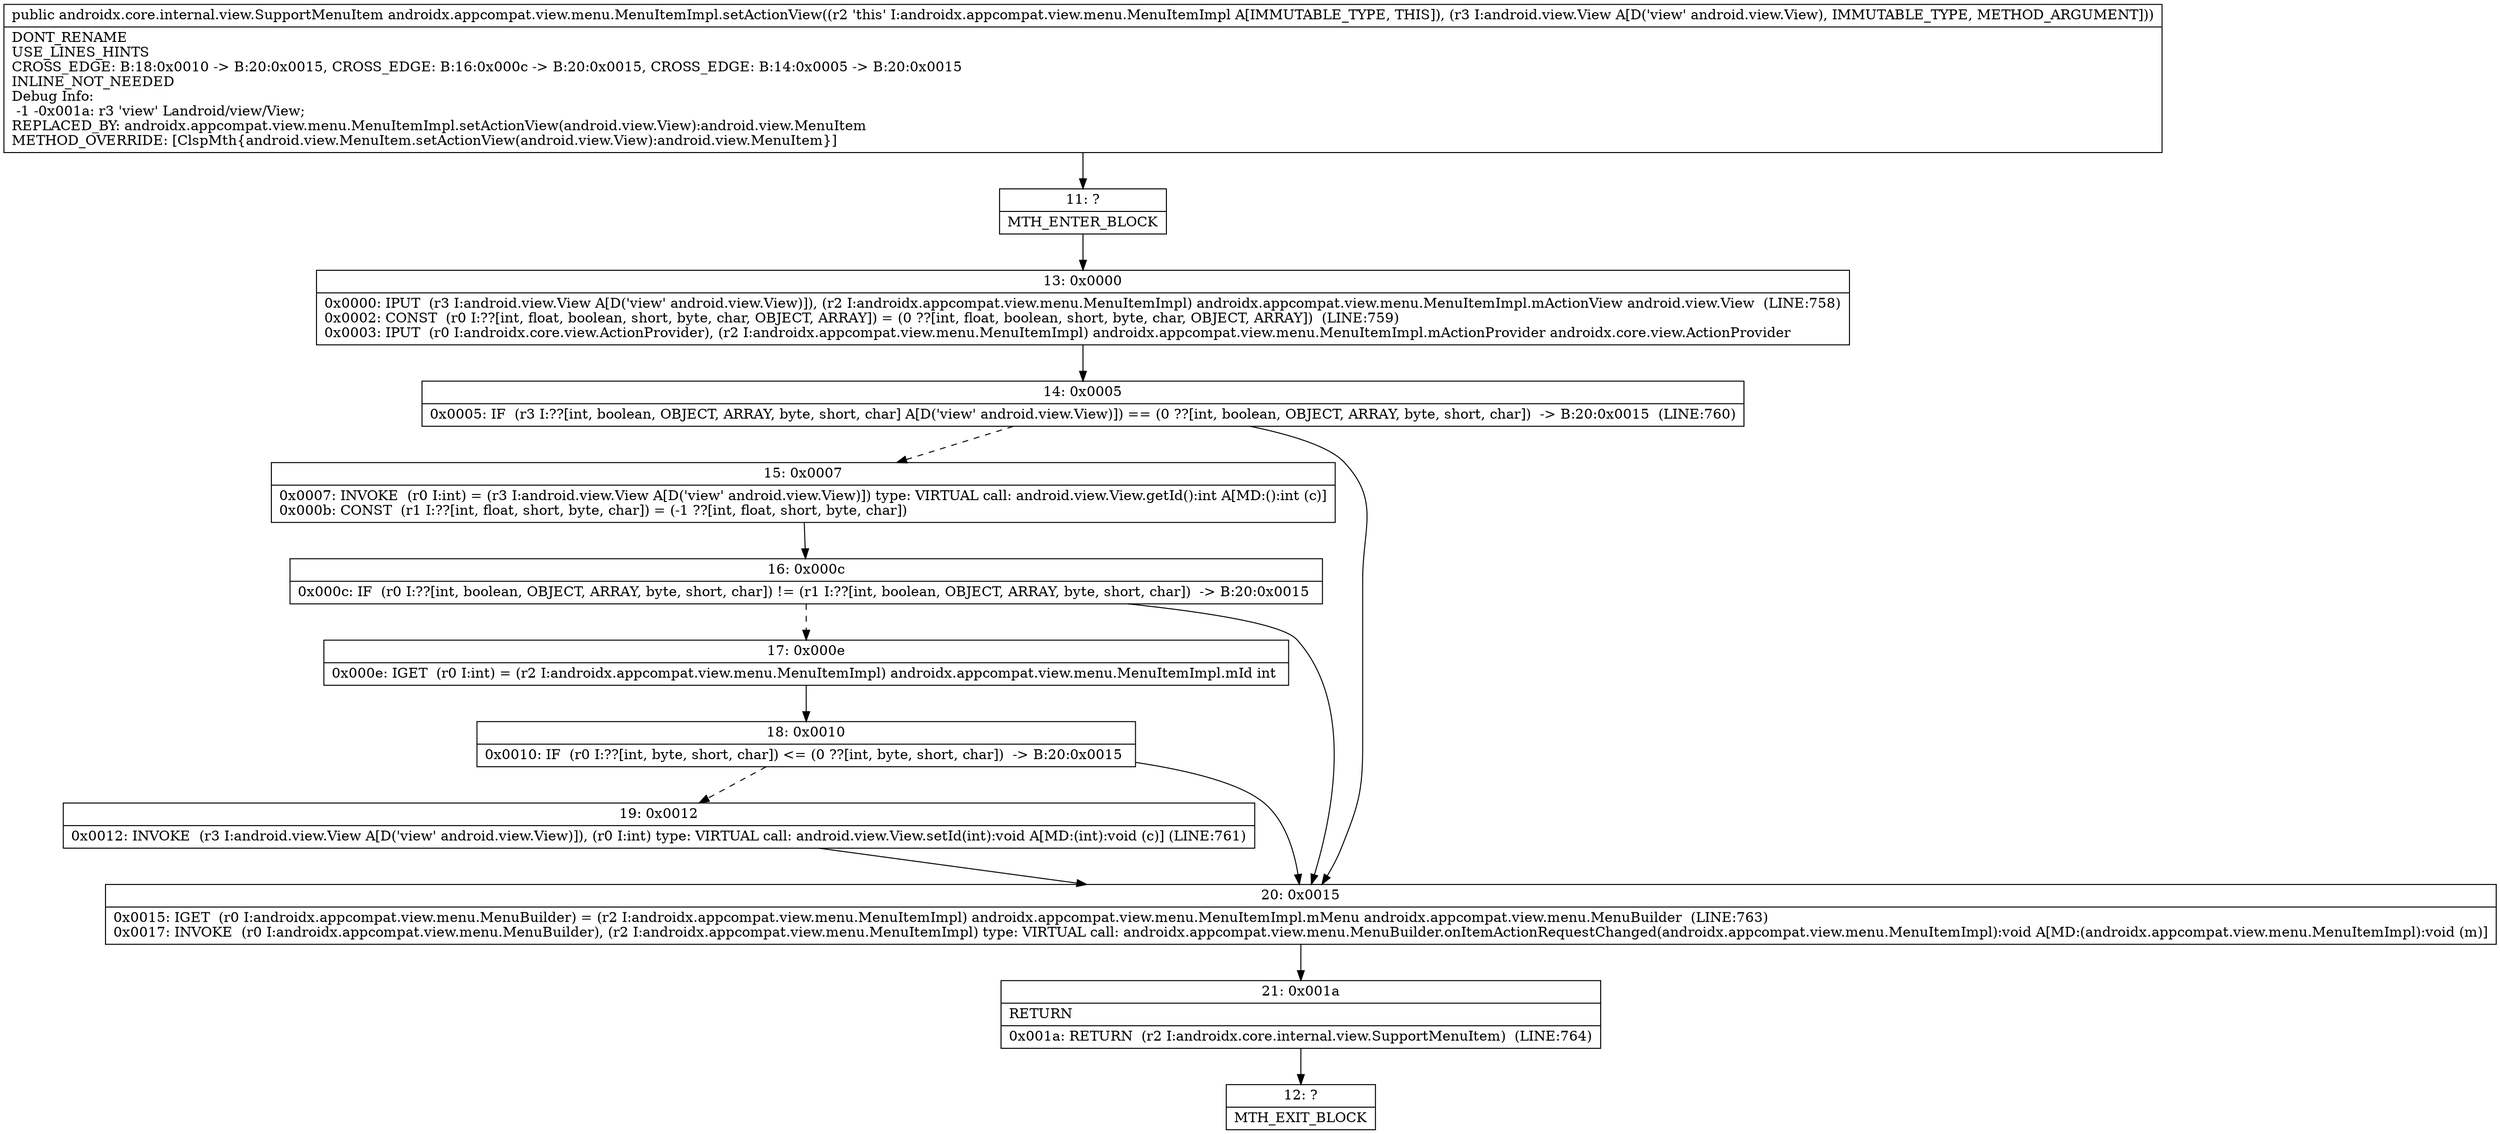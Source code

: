 digraph "CFG forandroidx.appcompat.view.menu.MenuItemImpl.setActionView(Landroid\/view\/View;)Landroidx\/core\/internal\/view\/SupportMenuItem;" {
Node_11 [shape=record,label="{11\:\ ?|MTH_ENTER_BLOCK\l}"];
Node_13 [shape=record,label="{13\:\ 0x0000|0x0000: IPUT  (r3 I:android.view.View A[D('view' android.view.View)]), (r2 I:androidx.appcompat.view.menu.MenuItemImpl) androidx.appcompat.view.menu.MenuItemImpl.mActionView android.view.View  (LINE:758)\l0x0002: CONST  (r0 I:??[int, float, boolean, short, byte, char, OBJECT, ARRAY]) = (0 ??[int, float, boolean, short, byte, char, OBJECT, ARRAY])  (LINE:759)\l0x0003: IPUT  (r0 I:androidx.core.view.ActionProvider), (r2 I:androidx.appcompat.view.menu.MenuItemImpl) androidx.appcompat.view.menu.MenuItemImpl.mActionProvider androidx.core.view.ActionProvider \l}"];
Node_14 [shape=record,label="{14\:\ 0x0005|0x0005: IF  (r3 I:??[int, boolean, OBJECT, ARRAY, byte, short, char] A[D('view' android.view.View)]) == (0 ??[int, boolean, OBJECT, ARRAY, byte, short, char])  \-\> B:20:0x0015  (LINE:760)\l}"];
Node_15 [shape=record,label="{15\:\ 0x0007|0x0007: INVOKE  (r0 I:int) = (r3 I:android.view.View A[D('view' android.view.View)]) type: VIRTUAL call: android.view.View.getId():int A[MD:():int (c)]\l0x000b: CONST  (r1 I:??[int, float, short, byte, char]) = (\-1 ??[int, float, short, byte, char]) \l}"];
Node_16 [shape=record,label="{16\:\ 0x000c|0x000c: IF  (r0 I:??[int, boolean, OBJECT, ARRAY, byte, short, char]) != (r1 I:??[int, boolean, OBJECT, ARRAY, byte, short, char])  \-\> B:20:0x0015 \l}"];
Node_17 [shape=record,label="{17\:\ 0x000e|0x000e: IGET  (r0 I:int) = (r2 I:androidx.appcompat.view.menu.MenuItemImpl) androidx.appcompat.view.menu.MenuItemImpl.mId int \l}"];
Node_18 [shape=record,label="{18\:\ 0x0010|0x0010: IF  (r0 I:??[int, byte, short, char]) \<= (0 ??[int, byte, short, char])  \-\> B:20:0x0015 \l}"];
Node_19 [shape=record,label="{19\:\ 0x0012|0x0012: INVOKE  (r3 I:android.view.View A[D('view' android.view.View)]), (r0 I:int) type: VIRTUAL call: android.view.View.setId(int):void A[MD:(int):void (c)] (LINE:761)\l}"];
Node_20 [shape=record,label="{20\:\ 0x0015|0x0015: IGET  (r0 I:androidx.appcompat.view.menu.MenuBuilder) = (r2 I:androidx.appcompat.view.menu.MenuItemImpl) androidx.appcompat.view.menu.MenuItemImpl.mMenu androidx.appcompat.view.menu.MenuBuilder  (LINE:763)\l0x0017: INVOKE  (r0 I:androidx.appcompat.view.menu.MenuBuilder), (r2 I:androidx.appcompat.view.menu.MenuItemImpl) type: VIRTUAL call: androidx.appcompat.view.menu.MenuBuilder.onItemActionRequestChanged(androidx.appcompat.view.menu.MenuItemImpl):void A[MD:(androidx.appcompat.view.menu.MenuItemImpl):void (m)]\l}"];
Node_21 [shape=record,label="{21\:\ 0x001a|RETURN\l|0x001a: RETURN  (r2 I:androidx.core.internal.view.SupportMenuItem)  (LINE:764)\l}"];
Node_12 [shape=record,label="{12\:\ ?|MTH_EXIT_BLOCK\l}"];
MethodNode[shape=record,label="{public androidx.core.internal.view.SupportMenuItem androidx.appcompat.view.menu.MenuItemImpl.setActionView((r2 'this' I:androidx.appcompat.view.menu.MenuItemImpl A[IMMUTABLE_TYPE, THIS]), (r3 I:android.view.View A[D('view' android.view.View), IMMUTABLE_TYPE, METHOD_ARGUMENT]))  | DONT_RENAME\lUSE_LINES_HINTS\lCROSS_EDGE: B:18:0x0010 \-\> B:20:0x0015, CROSS_EDGE: B:16:0x000c \-\> B:20:0x0015, CROSS_EDGE: B:14:0x0005 \-\> B:20:0x0015\lINLINE_NOT_NEEDED\lDebug Info:\l  \-1 \-0x001a: r3 'view' Landroid\/view\/View;\lREPLACED_BY: androidx.appcompat.view.menu.MenuItemImpl.setActionView(android.view.View):android.view.MenuItem\lMETHOD_OVERRIDE: [ClspMth\{android.view.MenuItem.setActionView(android.view.View):android.view.MenuItem\}]\l}"];
MethodNode -> Node_11;Node_11 -> Node_13;
Node_13 -> Node_14;
Node_14 -> Node_15[style=dashed];
Node_14 -> Node_20;
Node_15 -> Node_16;
Node_16 -> Node_17[style=dashed];
Node_16 -> Node_20;
Node_17 -> Node_18;
Node_18 -> Node_19[style=dashed];
Node_18 -> Node_20;
Node_19 -> Node_20;
Node_20 -> Node_21;
Node_21 -> Node_12;
}

